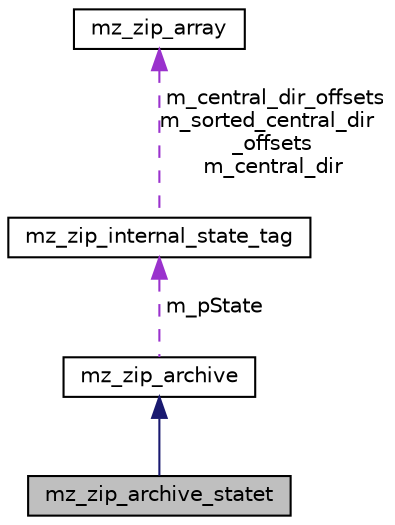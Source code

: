 digraph "mz_zip_archive_statet"
{
 // LATEX_PDF_SIZE
  bgcolor="transparent";
  edge [fontname="Helvetica",fontsize="10",labelfontname="Helvetica",labelfontsize="10"];
  node [fontname="Helvetica",fontsize="10",shape=record];
  Node1 [label="mz_zip_archive_statet",height=0.2,width=0.4,color="black", fillcolor="grey75", style="filled", fontcolor="black",tooltip=" "];
  Node2 -> Node1 [dir="back",color="midnightblue",fontsize="10",style="solid",fontname="Helvetica"];
  Node2 [label="mz_zip_archive",height=0.2,width=0.4,color="black",URL="$structmz__zip__archive.html",tooltip=" "];
  Node3 -> Node2 [dir="back",color="darkorchid3",fontsize="10",style="dashed",label=" m_pState" ,fontname="Helvetica"];
  Node3 [label="mz_zip_internal_state_tag",height=0.2,width=0.4,color="black",URL="$structmz__zip__internal__state__tag.html",tooltip=" "];
  Node4 -> Node3 [dir="back",color="darkorchid3",fontsize="10",style="dashed",label=" m_central_dir_offsets\nm_sorted_central_dir\l_offsets\nm_central_dir" ,fontname="Helvetica"];
  Node4 [label="mz_zip_array",height=0.2,width=0.4,color="black",URL="$structmz__zip__array.html",tooltip=" "];
}
